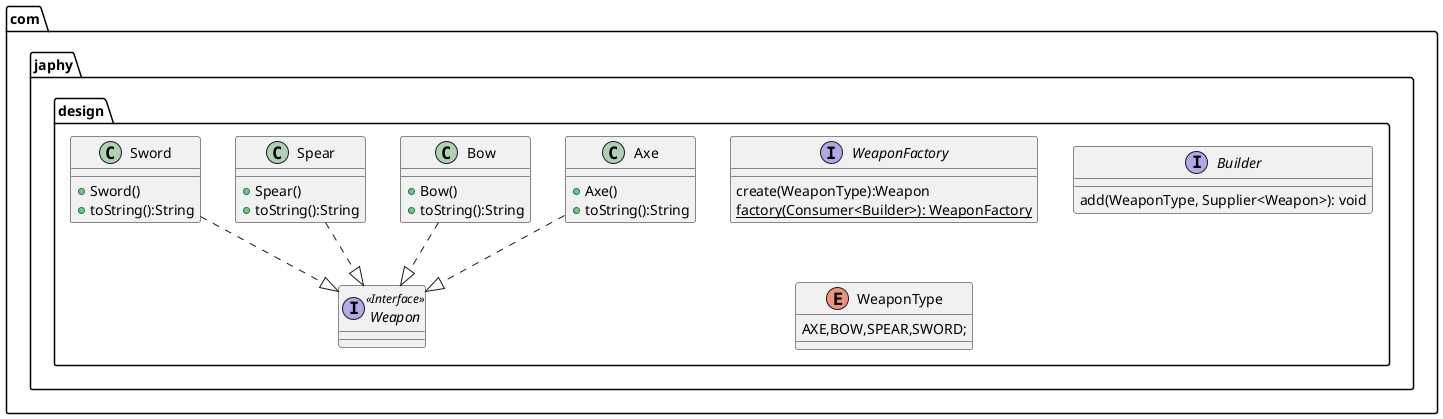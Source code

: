 @startuml

package com.japhy.design {
interface Weapon <<Interface>>

class Axe {
    + Axe()
    + toString():String
}
class Bow {
    + Bow()
    + toString():String
}
class Spear {
    + Spear()
    + toString():String
}
class Sword {
    + Sword()
    + toString():String
}
interface WeaponFactory {
create(WeaponType):Weapon
{static} factory(Consumer<Builder>): WeaponFactory
}
interface Builder {
add(WeaponType, Supplier<Weapon>): void
}
enum WeaponType {
AXE,BOW,SPEAR,SWORD;
}

Axe ..|> Weapon
Bow ..|> Weapon
Spear ..|> Weapon
Sword ..|> Weapon

}


@enduml